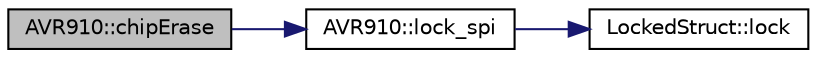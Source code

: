 digraph "AVR910::chipErase"
{
  edge [fontname="Helvetica",fontsize="10",labelfontname="Helvetica",labelfontsize="10"];
  node [fontname="Helvetica",fontsize="10",shape=record];
  rankdir="LR";
  Node15 [label="AVR910::chipErase",height=0.2,width=0.4,color="black", fillcolor="grey75", style="filled", fontcolor="black"];
  Node15 -> Node16 [color="midnightblue",fontsize="10",style="solid",fontname="Helvetica"];
  Node16 [label="AVR910::lock_spi",height=0.2,width=0.4,color="black", fillcolor="white", style="filled",URL="$class_a_v_r910.html#a4b33111389ef72e6e05e2951505e1821"];
  Node16 -> Node17 [color="midnightblue",fontsize="10",style="solid",fontname="Helvetica"];
  Node17 [label="LockedStruct::lock",height=0.2,width=0.4,color="black", fillcolor="white", style="filled",URL="$struct_locked_struct.html#aa207b98a1cd6c569a96e7d1d5565478f",tooltip="Lock this struct. "];
}
